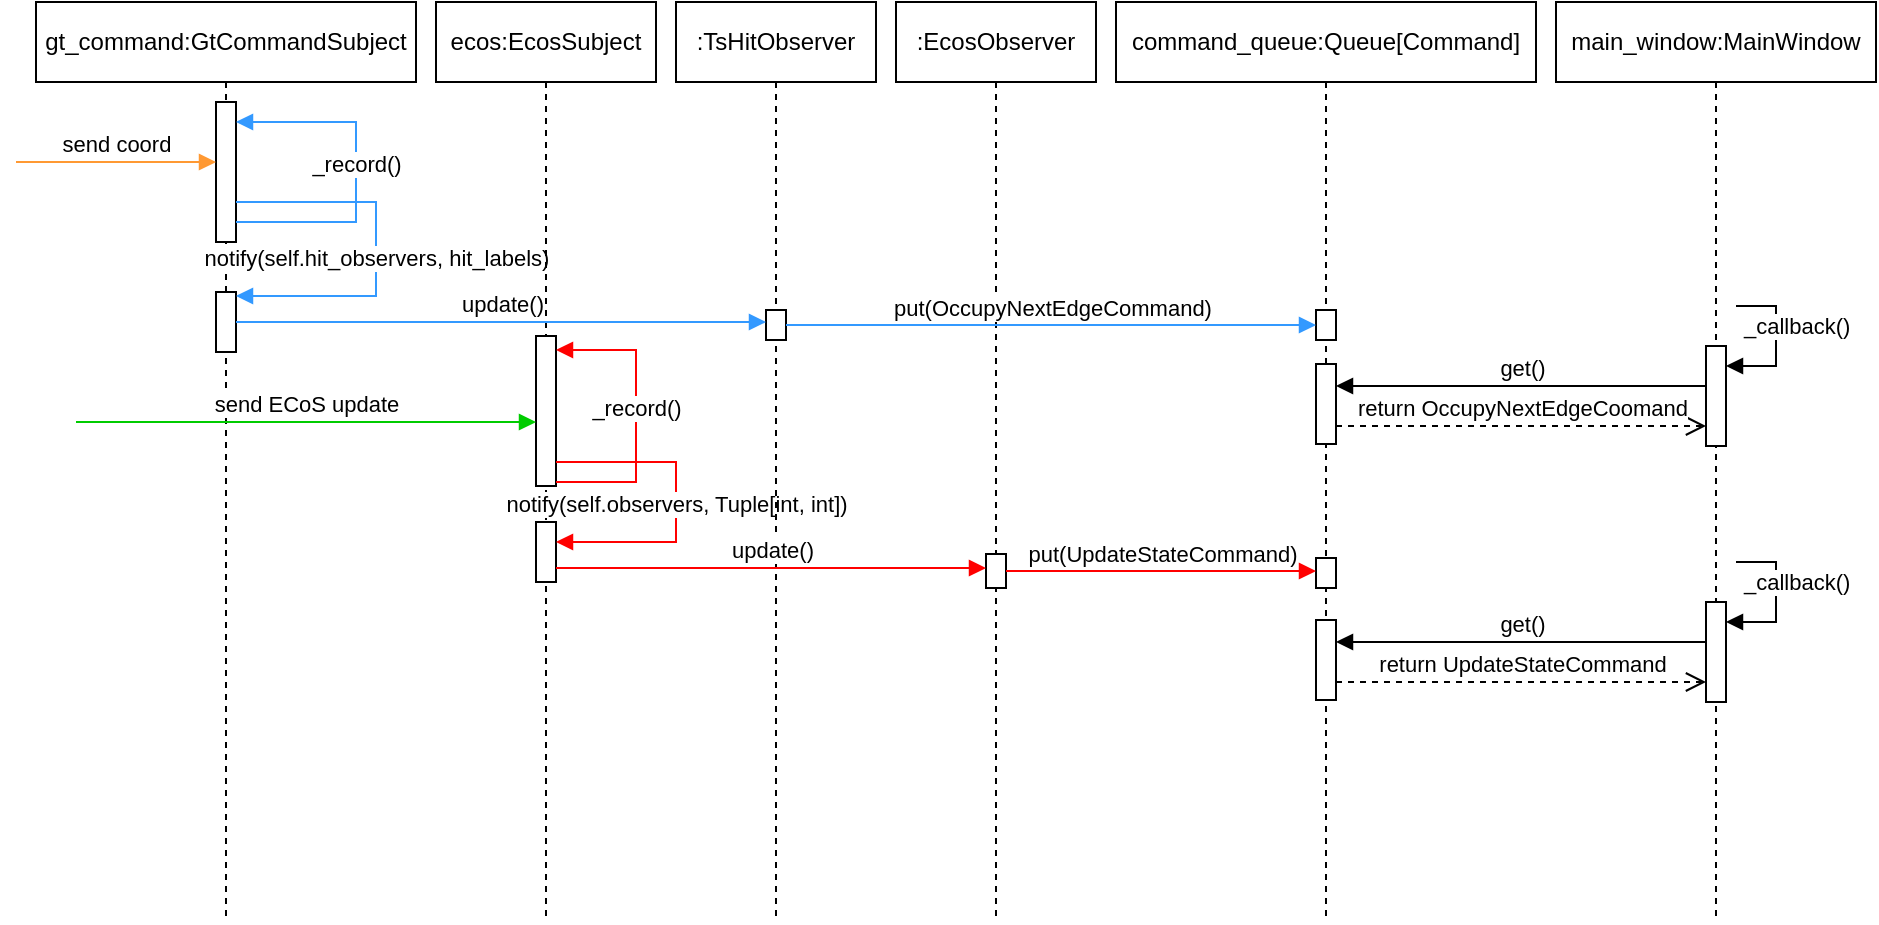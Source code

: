 <mxfile version="23.1.4" type="github">
  <diagram name="Page-1" id="BKqDx57j0ZqPQsNzVKFr">
    <mxGraphModel dx="1418" dy="743" grid="1" gridSize="10" guides="1" tooltips="1" connect="1" arrows="1" fold="1" page="1" pageScale="1" pageWidth="850" pageHeight="1100" math="0" shadow="0">
      <root>
        <mxCell id="0" />
        <mxCell id="1" parent="0" />
        <mxCell id="saX4zRUi23e5ykmQ4rgG-3" value="gt_command:GtCommandSubject" style="shape=umlLifeline;perimeter=lifelinePerimeter;whiteSpace=wrap;html=1;container=1;dropTarget=0;collapsible=0;recursiveResize=0;outlineConnect=0;portConstraint=eastwest;newEdgeStyle={&quot;curved&quot;:0,&quot;rounded&quot;:0};" parent="1" vertex="1">
          <mxGeometry x="30" y="50" width="190" height="460" as="geometry" />
        </mxCell>
        <mxCell id="saX4zRUi23e5ykmQ4rgG-18" value="" style="html=1;points=[[0,0,0,0,5],[0,1,0,0,-5],[1,0,0,0,5],[1,1,0,0,-5]];perimeter=orthogonalPerimeter;outlineConnect=0;targetShapes=umlLifeline;portConstraint=eastwest;newEdgeStyle={&quot;curved&quot;:0,&quot;rounded&quot;:0};" parent="saX4zRUi23e5ykmQ4rgG-3" vertex="1">
          <mxGeometry x="90" y="50" width="10" height="70" as="geometry" />
        </mxCell>
        <mxCell id="X3jZ_XZGRz5ofj76C_X2-1" value="_record()" style="html=1;verticalAlign=bottom;endArrow=block;curved=0;rounded=0;strokeColor=#3399FF;" parent="saX4zRUi23e5ykmQ4rgG-3" source="saX4zRUi23e5ykmQ4rgG-18" target="saX4zRUi23e5ykmQ4rgG-18" edge="1">
          <mxGeometry x="-0.059" width="80" relative="1" as="geometry">
            <mxPoint x="100" y="100" as="sourcePoint" />
            <mxPoint x="180" y="100" as="targetPoint" />
            <Array as="points">
              <mxPoint x="160" y="110" />
              <mxPoint x="160" y="60" />
            </Array>
            <mxPoint as="offset" />
          </mxGeometry>
        </mxCell>
        <mxCell id="NPFZqhcyP4tH_BtR05BK-1" value="" style="html=1;points=[[0,0,0,0,5],[0,1,0,0,-5],[1,0,0,0,5],[1,1,0,0,-5]];perimeter=orthogonalPerimeter;outlineConnect=0;targetShapes=umlLifeline;portConstraint=eastwest;newEdgeStyle={&quot;curved&quot;:0,&quot;rounded&quot;:0};" parent="saX4zRUi23e5ykmQ4rgG-3" vertex="1">
          <mxGeometry x="90" y="145" width="10" height="30" as="geometry" />
        </mxCell>
        <mxCell id="NPFZqhcyP4tH_BtR05BK-2" value="notify(self.hit_observers, hit_labels)" style="html=1;verticalAlign=bottom;endArrow=block;curved=0;rounded=0;strokeColor=#3399FF;" parent="saX4zRUi23e5ykmQ4rgG-3" source="saX4zRUi23e5ykmQ4rgG-18" edge="1">
          <mxGeometry x="0.143" width="80" relative="1" as="geometry">
            <mxPoint x="100" y="117" as="sourcePoint" />
            <mxPoint x="100" y="147" as="targetPoint" />
            <Array as="points">
              <mxPoint x="130" y="100" />
              <mxPoint x="170" y="100" />
              <mxPoint x="170" y="147" />
            </Array>
            <mxPoint as="offset" />
          </mxGeometry>
        </mxCell>
        <mxCell id="saX4zRUi23e5ykmQ4rgG-4" value="ecos:EcosSubject" style="shape=umlLifeline;perimeter=lifelinePerimeter;whiteSpace=wrap;html=1;container=1;dropTarget=0;collapsible=0;recursiveResize=0;outlineConnect=0;portConstraint=eastwest;newEdgeStyle={&quot;curved&quot;:0,&quot;rounded&quot;:0};" parent="1" vertex="1">
          <mxGeometry x="230" y="50" width="110" height="460" as="geometry" />
        </mxCell>
        <mxCell id="saX4zRUi23e5ykmQ4rgG-27" value="" style="html=1;points=[[0,0,0,0,5],[0,1,0,0,-5],[1,0,0,0,5],[1,1,0,0,-5]];perimeter=orthogonalPerimeter;outlineConnect=0;targetShapes=umlLifeline;portConstraint=eastwest;newEdgeStyle={&quot;curved&quot;:0,&quot;rounded&quot;:0};" parent="saX4zRUi23e5ykmQ4rgG-4" vertex="1">
          <mxGeometry x="50" y="167" width="10" height="75" as="geometry" />
        </mxCell>
        <mxCell id="X3jZ_XZGRz5ofj76C_X2-6" value="_record()" style="html=1;verticalAlign=bottom;endArrow=block;curved=0;rounded=0;strokeColor=#FF0000;" parent="saX4zRUi23e5ykmQ4rgG-4" source="saX4zRUi23e5ykmQ4rgG-27" edge="1">
          <mxGeometry x="-0.059" width="80" relative="1" as="geometry">
            <mxPoint x="60" y="224" as="sourcePoint" />
            <mxPoint x="60" y="174" as="targetPoint" />
            <Array as="points">
              <mxPoint x="100" y="240" />
              <mxPoint x="100" y="174" />
            </Array>
            <mxPoint as="offset" />
          </mxGeometry>
        </mxCell>
        <mxCell id="NPFZqhcyP4tH_BtR05BK-5" value="" style="html=1;points=[[0,0,0,0,5],[0,1,0,0,-5],[1,0,0,0,5],[1,1,0,0,-5]];perimeter=orthogonalPerimeter;outlineConnect=0;targetShapes=umlLifeline;portConstraint=eastwest;newEdgeStyle={&quot;curved&quot;:0,&quot;rounded&quot;:0};" parent="saX4zRUi23e5ykmQ4rgG-4" vertex="1">
          <mxGeometry x="50" y="260" width="10" height="30" as="geometry" />
        </mxCell>
        <mxCell id="NPFZqhcyP4tH_BtR05BK-6" value="notify(self.observers, Tuple[int, int])" style="html=1;verticalAlign=bottom;endArrow=block;curved=0;rounded=0;strokeColor=#FF0000;" parent="saX4zRUi23e5ykmQ4rgG-4" source="saX4zRUi23e5ykmQ4rgG-27" target="NPFZqhcyP4tH_BtR05BK-5" edge="1">
          <mxGeometry x="0.125" width="80" relative="1" as="geometry">
            <mxPoint x="80" y="230" as="sourcePoint" />
            <mxPoint x="130" y="280" as="targetPoint" />
            <Array as="points">
              <mxPoint x="120" y="230" />
              <mxPoint x="120" y="270" />
            </Array>
            <mxPoint as="offset" />
          </mxGeometry>
        </mxCell>
        <mxCell id="saX4zRUi23e5ykmQ4rgG-15" value=":TsHitObserver" style="shape=umlLifeline;whiteSpace=wrap;html=1;container=1;dropTarget=0;collapsible=0;recursiveResize=0;outlineConnect=0;portConstraint=eastwest;newEdgeStyle={&quot;curved&quot;:0,&quot;rounded&quot;:0};points=[[0,0,0,0,5],[0,1,0,0,-5],[1,0,0,0,5],[1,1,0,0,-5]];perimeter=rectanglePerimeter;targetShapes=umlLifeline;participant=label;" parent="1" vertex="1">
          <mxGeometry x="350" y="50" width="100" height="460" as="geometry" />
        </mxCell>
        <mxCell id="saX4zRUi23e5ykmQ4rgG-20" value="" style="html=1;points=[[0,0,0,0,5],[0,1,0,0,-5],[1,0,0,0,5],[1,1,0,0,-5]];perimeter=orthogonalPerimeter;outlineConnect=0;targetShapes=umlLifeline;portConstraint=eastwest;newEdgeStyle={&quot;curved&quot;:0,&quot;rounded&quot;:0};" parent="saX4zRUi23e5ykmQ4rgG-15" vertex="1">
          <mxGeometry x="45" y="154" width="10" height="15" as="geometry" />
        </mxCell>
        <mxCell id="saX4zRUi23e5ykmQ4rgG-26" value=":EcosObserver" style="shape=umlLifeline;perimeter=lifelinePerimeter;whiteSpace=wrap;html=1;container=1;dropTarget=0;collapsible=0;recursiveResize=0;outlineConnect=0;portConstraint=eastwest;newEdgeStyle={&quot;curved&quot;:0,&quot;rounded&quot;:0};" parent="1" vertex="1">
          <mxGeometry x="460" y="50" width="100" height="460" as="geometry" />
        </mxCell>
        <mxCell id="saX4zRUi23e5ykmQ4rgG-29" value="" style="html=1;points=[[0,0,0,0,5],[0,1,0,0,-5],[1,0,0,0,5],[1,1,0,0,-5]];perimeter=orthogonalPerimeter;outlineConnect=0;targetShapes=umlLifeline;portConstraint=eastwest;newEdgeStyle={&quot;curved&quot;:0,&quot;rounded&quot;:0};" parent="saX4zRUi23e5ykmQ4rgG-26" vertex="1">
          <mxGeometry x="45" y="276" width="10" height="17" as="geometry" />
        </mxCell>
        <mxCell id="saX4zRUi23e5ykmQ4rgG-30" value="update()" style="html=1;verticalAlign=bottom;endArrow=block;curved=0;rounded=0;strokeColor=#FF0000;" parent="1" source="NPFZqhcyP4tH_BtR05BK-5" target="saX4zRUi23e5ykmQ4rgG-29" edge="1">
          <mxGeometry x="0.006" relative="1" as="geometry">
            <mxPoint x="310" y="333" as="sourcePoint" />
            <Array as="points">
              <mxPoint x="420" y="333" />
            </Array>
            <mxPoint x="545" y="350" as="targetPoint" />
            <mxPoint as="offset" />
          </mxGeometry>
        </mxCell>
        <mxCell id="saX4zRUi23e5ykmQ4rgG-21" value="update()" style="html=1;verticalAlign=bottom;endArrow=block;curved=0;rounded=0;strokeColor=#3399FF;" parent="1" source="NPFZqhcyP4tH_BtR05BK-1" target="saX4zRUi23e5ykmQ4rgG-20" edge="1">
          <mxGeometry relative="1" as="geometry">
            <mxPoint x="255" y="195" as="sourcePoint" />
            <mxPoint x="395" y="195" as="targetPoint" />
            <Array as="points" />
          </mxGeometry>
        </mxCell>
        <mxCell id="X3jZ_XZGRz5ofj76C_X2-3" value="command_queue:Queue[Command]" style="shape=umlLifeline;perimeter=lifelinePerimeter;whiteSpace=wrap;html=1;container=1;dropTarget=0;collapsible=0;recursiveResize=0;outlineConnect=0;portConstraint=eastwest;newEdgeStyle={&quot;curved&quot;:0,&quot;rounded&quot;:0};" parent="1" vertex="1">
          <mxGeometry x="570" y="50" width="210" height="460" as="geometry" />
        </mxCell>
        <mxCell id="X3jZ_XZGRz5ofj76C_X2-4" value="" style="html=1;points=[[0,0,0,0,5],[0,1,0,0,-5],[1,0,0,0,5],[1,1,0,0,-5]];perimeter=orthogonalPerimeter;outlineConnect=0;targetShapes=umlLifeline;portConstraint=eastwest;newEdgeStyle={&quot;curved&quot;:0,&quot;rounded&quot;:0};" parent="X3jZ_XZGRz5ofj76C_X2-3" vertex="1">
          <mxGeometry x="100" y="154" width="10" height="15" as="geometry" />
        </mxCell>
        <mxCell id="X3jZ_XZGRz5ofj76C_X2-7" value="" style="html=1;points=[[0,0,0,0,5],[0,1,0,0,-5],[1,0,0,0,5],[1,1,0,0,-5]];perimeter=orthogonalPerimeter;outlineConnect=0;targetShapes=umlLifeline;portConstraint=eastwest;newEdgeStyle={&quot;curved&quot;:0,&quot;rounded&quot;:0};" parent="X3jZ_XZGRz5ofj76C_X2-3" vertex="1">
          <mxGeometry x="100" y="278" width="10" height="15" as="geometry" />
        </mxCell>
        <mxCell id="NPFZqhcyP4tH_BtR05BK-14" value="" style="html=1;points=[[0,0,0,0,5],[0,1,0,0,-5],[1,0,0,0,5],[1,1,0,0,-5]];perimeter=orthogonalPerimeter;outlineConnect=0;targetShapes=umlLifeline;portConstraint=eastwest;newEdgeStyle={&quot;curved&quot;:0,&quot;rounded&quot;:0};" parent="X3jZ_XZGRz5ofj76C_X2-3" vertex="1">
          <mxGeometry x="100" y="309" width="10" height="40" as="geometry" />
        </mxCell>
        <mxCell id="X3jZ_XZGRz5ofj76C_X2-5" value="put(OccupyNextEdgeCommand)" style="html=1;verticalAlign=bottom;endArrow=block;curved=0;rounded=0;strokeColor=#3399FF;" parent="1" source="saX4zRUi23e5ykmQ4rgG-20" target="X3jZ_XZGRz5ofj76C_X2-4" edge="1">
          <mxGeometry x="0.003" width="80" relative="1" as="geometry">
            <mxPoint x="445" y="211" as="sourcePoint" />
            <mxPoint x="710" y="211" as="targetPoint" />
            <Array as="points" />
            <mxPoint as="offset" />
          </mxGeometry>
        </mxCell>
        <mxCell id="X3jZ_XZGRz5ofj76C_X2-8" value="put(UpdateStateCommand)" style="html=1;verticalAlign=bottom;endArrow=block;curved=0;rounded=0;strokeColor=#FF0000;" parent="1" source="saX4zRUi23e5ykmQ4rgG-29" target="X3jZ_XZGRz5ofj76C_X2-7" edge="1">
          <mxGeometry width="80" relative="1" as="geometry">
            <mxPoint x="640" y="343" as="sourcePoint" />
            <mxPoint x="720" y="343" as="targetPoint" />
          </mxGeometry>
        </mxCell>
        <mxCell id="NPFZqhcyP4tH_BtR05BK-3" value="send coord" style="html=1;verticalAlign=bottom;endArrow=block;curved=0;rounded=0;strokeColor=#FF9933;" parent="1" target="saX4zRUi23e5ykmQ4rgG-18" edge="1">
          <mxGeometry width="80" relative="1" as="geometry">
            <mxPoint x="20" y="130" as="sourcePoint" />
            <mxPoint x="110" y="130" as="targetPoint" />
          </mxGeometry>
        </mxCell>
        <mxCell id="NPFZqhcyP4tH_BtR05BK-4" value="send ECoS update" style="html=1;verticalAlign=bottom;endArrow=block;curved=0;rounded=0;strokeColor=#00CC00;" parent="1" target="saX4zRUi23e5ykmQ4rgG-27" edge="1">
          <mxGeometry width="80" relative="1" as="geometry">
            <mxPoint x="50" y="260" as="sourcePoint" />
            <mxPoint x="130" y="260" as="targetPoint" />
          </mxGeometry>
        </mxCell>
        <mxCell id="NPFZqhcyP4tH_BtR05BK-9" value="main_window:MainWindow" style="shape=umlLifeline;perimeter=lifelinePerimeter;whiteSpace=wrap;html=1;container=1;dropTarget=0;collapsible=0;recursiveResize=0;outlineConnect=0;portConstraint=eastwest;newEdgeStyle={&quot;curved&quot;:0,&quot;rounded&quot;:0};" parent="1" vertex="1">
          <mxGeometry x="790" y="50" width="160" height="460" as="geometry" />
        </mxCell>
        <mxCell id="NPFZqhcyP4tH_BtR05BK-10" value="" style="html=1;points=[[0,0,0,0,5],[0,1,0,0,-5],[1,0,0,0,5],[1,1,0,0,-5]];perimeter=orthogonalPerimeter;outlineConnect=0;targetShapes=umlLifeline;portConstraint=eastwest;newEdgeStyle={&quot;curved&quot;:0,&quot;rounded&quot;:0};" parent="NPFZqhcyP4tH_BtR05BK-9" vertex="1">
          <mxGeometry x="75" y="300" width="10" height="50" as="geometry" />
        </mxCell>
        <mxCell id="NPFZqhcyP4tH_BtR05BK-11" value="_callback()" style="html=1;align=left;spacingLeft=2;endArrow=block;rounded=0;edgeStyle=orthogonalEdgeStyle;curved=0;rounded=0;" parent="NPFZqhcyP4tH_BtR05BK-9" target="NPFZqhcyP4tH_BtR05BK-10" edge="1">
          <mxGeometry x="-1" y="-10" relative="1" as="geometry">
            <mxPoint x="90" y="280" as="sourcePoint" />
            <Array as="points">
              <mxPoint x="90" y="280" />
              <mxPoint x="110" y="280" />
              <mxPoint x="110" y="310" />
            </Array>
            <mxPoint as="offset" />
          </mxGeometry>
        </mxCell>
        <mxCell id="NPFZqhcyP4tH_BtR05BK-18" value="" style="html=1;points=[[0,0,0,0,5],[0,1,0,0,-5],[1,0,0,0,5],[1,1,0,0,-5]];perimeter=orthogonalPerimeter;outlineConnect=0;targetShapes=umlLifeline;portConstraint=eastwest;newEdgeStyle={&quot;curved&quot;:0,&quot;rounded&quot;:0};" parent="NPFZqhcyP4tH_BtR05BK-9" vertex="1">
          <mxGeometry x="-120" y="181" width="10" height="40" as="geometry" />
        </mxCell>
        <mxCell id="NPFZqhcyP4tH_BtR05BK-19" value="" style="html=1;points=[[0,0,0,0,5],[0,1,0,0,-5],[1,0,0,0,5],[1,1,0,0,-5]];perimeter=orthogonalPerimeter;outlineConnect=0;targetShapes=umlLifeline;portConstraint=eastwest;newEdgeStyle={&quot;curved&quot;:0,&quot;rounded&quot;:0};" parent="NPFZqhcyP4tH_BtR05BK-9" vertex="1">
          <mxGeometry x="75" y="172" width="10" height="50" as="geometry" />
        </mxCell>
        <mxCell id="NPFZqhcyP4tH_BtR05BK-21" value="get()" style="html=1;verticalAlign=bottom;endArrow=block;curved=0;rounded=0;" parent="NPFZqhcyP4tH_BtR05BK-9" source="NPFZqhcyP4tH_BtR05BK-19" target="NPFZqhcyP4tH_BtR05BK-18" edge="1">
          <mxGeometry width="80" relative="1" as="geometry">
            <mxPoint x="75" y="192" as="sourcePoint" />
            <mxPoint x="-110" y="192" as="targetPoint" />
            <Array as="points">
              <mxPoint x="-20" y="192" />
            </Array>
          </mxGeometry>
        </mxCell>
        <mxCell id="NPFZqhcyP4tH_BtR05BK-22" value="return OccupyNextEdgeCoomand" style="html=1;verticalAlign=bottom;endArrow=open;dashed=1;endSize=8;curved=0;rounded=0;" parent="NPFZqhcyP4tH_BtR05BK-9" source="NPFZqhcyP4tH_BtR05BK-18" target="NPFZqhcyP4tH_BtR05BK-19" edge="1">
          <mxGeometry relative="1" as="geometry">
            <mxPoint x="-110" y="212" as="sourcePoint" />
            <mxPoint x="75" y="212" as="targetPoint" />
            <Array as="points">
              <mxPoint x="-20" y="212" />
            </Array>
          </mxGeometry>
        </mxCell>
        <mxCell id="NPFZqhcyP4tH_BtR05BK-20" value="_callback()" style="html=1;align=left;spacingLeft=2;endArrow=block;rounded=0;edgeStyle=orthogonalEdgeStyle;curved=0;rounded=0;" parent="NPFZqhcyP4tH_BtR05BK-9" target="NPFZqhcyP4tH_BtR05BK-19" edge="1">
          <mxGeometry x="-1" y="-10" relative="1" as="geometry">
            <mxPoint x="90" y="152" as="sourcePoint" />
            <Array as="points">
              <mxPoint x="90" y="152" />
              <mxPoint x="110" y="152" />
              <mxPoint x="110" y="182" />
            </Array>
            <mxPoint as="offset" />
          </mxGeometry>
        </mxCell>
        <mxCell id="NPFZqhcyP4tH_BtR05BK-15" value="get()" style="html=1;verticalAlign=bottom;endArrow=block;curved=0;rounded=0;" parent="1" source="NPFZqhcyP4tH_BtR05BK-10" target="NPFZqhcyP4tH_BtR05BK-14" edge="1">
          <mxGeometry width="80" relative="1" as="geometry">
            <mxPoint x="865" y="370" as="sourcePoint" />
            <mxPoint x="680" y="370" as="targetPoint" />
            <Array as="points">
              <mxPoint x="770" y="370" />
            </Array>
          </mxGeometry>
        </mxCell>
        <mxCell id="NPFZqhcyP4tH_BtR05BK-16" value="return UpdateStateCommand" style="html=1;verticalAlign=bottom;endArrow=open;dashed=1;endSize=8;curved=0;rounded=0;" parent="1" source="NPFZqhcyP4tH_BtR05BK-14" target="NPFZqhcyP4tH_BtR05BK-10" edge="1">
          <mxGeometry relative="1" as="geometry">
            <mxPoint x="680" y="390" as="sourcePoint" />
            <mxPoint x="865" y="390" as="targetPoint" />
            <Array as="points">
              <mxPoint x="770" y="390" />
            </Array>
          </mxGeometry>
        </mxCell>
      </root>
    </mxGraphModel>
  </diagram>
</mxfile>
